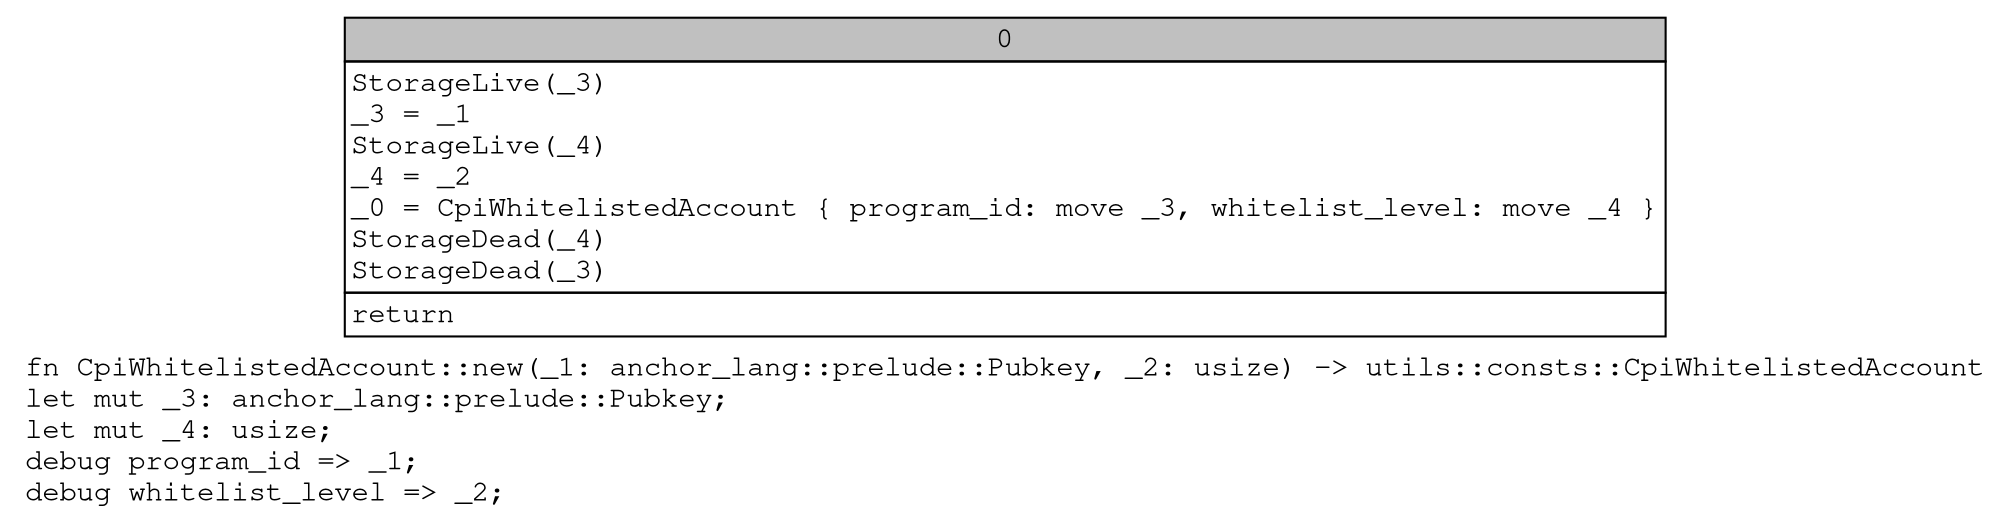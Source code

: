 digraph Mir_0_2334 {
    graph [fontname="Courier, monospace"];
    node [fontname="Courier, monospace"];
    edge [fontname="Courier, monospace"];
    label=<fn CpiWhitelistedAccount::new(_1: anchor_lang::prelude::Pubkey, _2: usize) -&gt; utils::consts::CpiWhitelistedAccount<br align="left"/>let mut _3: anchor_lang::prelude::Pubkey;<br align="left"/>let mut _4: usize;<br align="left"/>debug program_id =&gt; _1;<br align="left"/>debug whitelist_level =&gt; _2;<br align="left"/>>;
    bb0__0_2334 [shape="none", label=<<table border="0" cellborder="1" cellspacing="0"><tr><td bgcolor="gray" align="center" colspan="1">0</td></tr><tr><td align="left" balign="left">StorageLive(_3)<br/>_3 = _1<br/>StorageLive(_4)<br/>_4 = _2<br/>_0 = CpiWhitelistedAccount { program_id: move _3, whitelist_level: move _4 }<br/>StorageDead(_4)<br/>StorageDead(_3)<br/></td></tr><tr><td align="left">return</td></tr></table>>];
}
